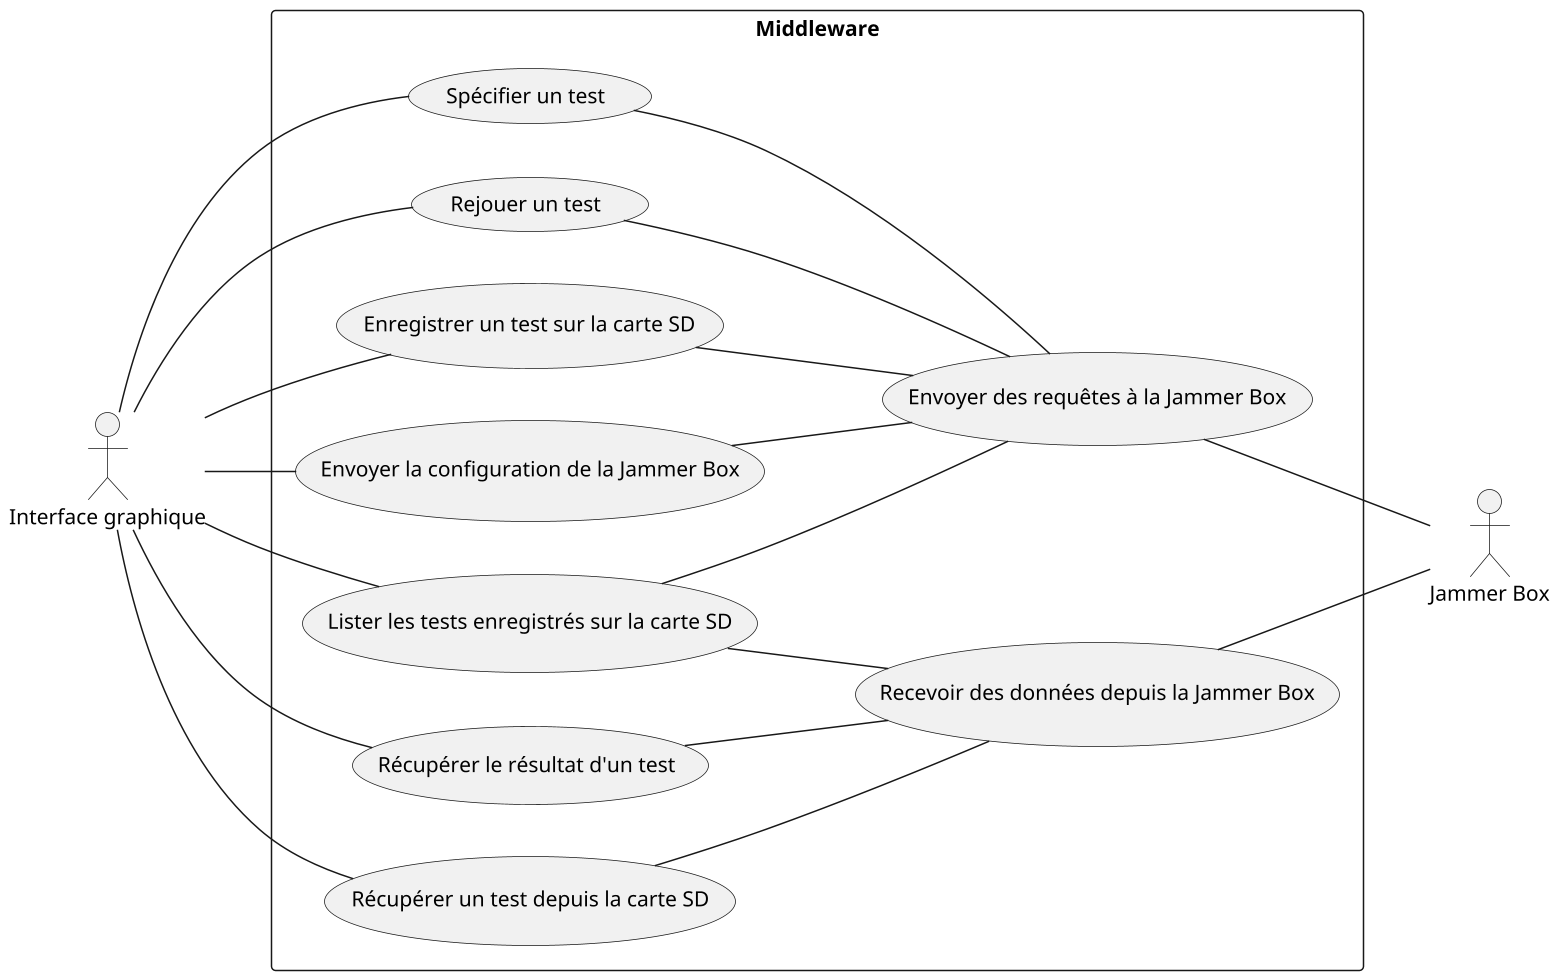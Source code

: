 @startuml
scale 1.5
left to right direction
skinparam packageStyle rectangle
actor "Interface graphique" as a
actor "Jammer Box" as b
package Middleware {
  (Envoyer des requêtes à la Jammer Box) as f1
  (Recevoir des données depuis la Jammer Box) as f2
  (Spécifier un test) as f3
  (Récupérer le résultat d'un test) as f8
  (Rejouer un test) as f4
  (Enregistrer un test sur la carte SD) as f5
  (Lister les tests enregistrés sur la carte SD) as f9
  (Récupérer un test depuis la carte SD) as f6
  (Envoyer la configuration de la Jammer Box) as f7

  a -- f3
  a -- f4
  a -- f5
  a -- f6
  a -- f7
  a -- f8
  a -- f9

  f3 -- f1
  f4 -- f1
  f5 -- f1
  f6 -- f2
  f7 -- f1
  f8 -- f2
  f9 -- f1
  f9 -- f2

  f1 -- b
  f2 -- b
}
@enduml
